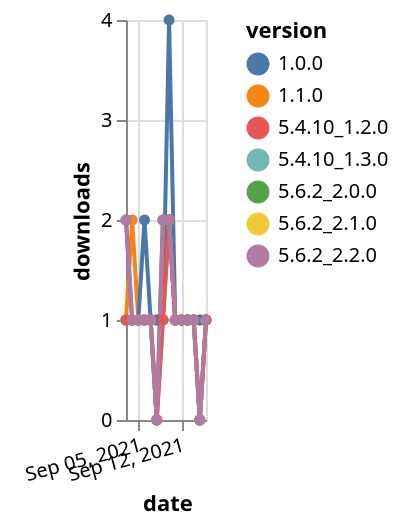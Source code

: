 {"$schema": "https://vega.github.io/schema/vega-lite/v5.json", "description": "A simple bar chart with embedded data.", "data": {"values": [{"date": "2021-09-03", "total": 166, "delta": 1, "version": "1.1.0"}, {"date": "2021-09-04", "total": 168, "delta": 2, "version": "1.1.0"}, {"date": "2021-09-05", "total": 169, "delta": 1, "version": "1.1.0"}, {"date": "2021-09-06", "total": 170, "delta": 1, "version": "1.1.0"}, {"date": "2021-09-07", "total": 171, "delta": 1, "version": "1.1.0"}, {"date": "2021-09-08", "total": 172, "delta": 1, "version": "1.1.0"}, {"date": "2021-09-09", "total": 173, "delta": 1, "version": "1.1.0"}, {"date": "2021-09-10", "total": 175, "delta": 2, "version": "1.1.0"}, {"date": "2021-09-11", "total": 176, "delta": 1, "version": "1.1.0"}, {"date": "2021-09-12", "total": 177, "delta": 1, "version": "1.1.0"}, {"date": "2021-09-13", "total": 178, "delta": 1, "version": "1.1.0"}, {"date": "2021-09-14", "total": 179, "delta": 1, "version": "1.1.0"}, {"date": "2021-09-15", "total": 180, "delta": 1, "version": "1.1.0"}, {"date": "2021-09-16", "total": 181, "delta": 1, "version": "1.1.0"}, {"date": "2021-09-03", "total": 160, "delta": 1, "version": "5.4.10_1.3.0"}, {"date": "2021-09-04", "total": 161, "delta": 1, "version": "5.4.10_1.3.0"}, {"date": "2021-09-05", "total": 162, "delta": 1, "version": "5.4.10_1.3.0"}, {"date": "2021-09-06", "total": 163, "delta": 1, "version": "5.4.10_1.3.0"}, {"date": "2021-09-07", "total": 164, "delta": 1, "version": "5.4.10_1.3.0"}, {"date": "2021-09-08", "total": 164, "delta": 0, "version": "5.4.10_1.3.0"}, {"date": "2021-09-09", "total": 165, "delta": 1, "version": "5.4.10_1.3.0"}, {"date": "2021-09-10", "total": 167, "delta": 2, "version": "5.4.10_1.3.0"}, {"date": "2021-09-11", "total": 168, "delta": 1, "version": "5.4.10_1.3.0"}, {"date": "2021-09-12", "total": 169, "delta": 1, "version": "5.4.10_1.3.0"}, {"date": "2021-09-13", "total": 170, "delta": 1, "version": "5.4.10_1.3.0"}, {"date": "2021-09-14", "total": 171, "delta": 1, "version": "5.4.10_1.3.0"}, {"date": "2021-09-15", "total": 171, "delta": 0, "version": "5.4.10_1.3.0"}, {"date": "2021-09-16", "total": 172, "delta": 1, "version": "5.4.10_1.3.0"}, {"date": "2021-09-03", "total": 336, "delta": 2, "version": "1.0.0"}, {"date": "2021-09-04", "total": 337, "delta": 1, "version": "1.0.0"}, {"date": "2021-09-05", "total": 338, "delta": 1, "version": "1.0.0"}, {"date": "2021-09-06", "total": 340, "delta": 2, "version": "1.0.0"}, {"date": "2021-09-07", "total": 341, "delta": 1, "version": "1.0.0"}, {"date": "2021-09-08", "total": 342, "delta": 1, "version": "1.0.0"}, {"date": "2021-09-09", "total": 343, "delta": 1, "version": "1.0.0"}, {"date": "2021-09-10", "total": 347, "delta": 4, "version": "1.0.0"}, {"date": "2021-09-11", "total": 348, "delta": 1, "version": "1.0.0"}, {"date": "2021-09-12", "total": 349, "delta": 1, "version": "1.0.0"}, {"date": "2021-09-13", "total": 350, "delta": 1, "version": "1.0.0"}, {"date": "2021-09-14", "total": 351, "delta": 1, "version": "1.0.0"}, {"date": "2021-09-15", "total": 352, "delta": 1, "version": "1.0.0"}, {"date": "2021-09-16", "total": 353, "delta": 1, "version": "1.0.0"}, {"date": "2021-09-03", "total": 136, "delta": 1, "version": "5.6.2_2.1.0"}, {"date": "2021-09-04", "total": 137, "delta": 1, "version": "5.6.2_2.1.0"}, {"date": "2021-09-05", "total": 138, "delta": 1, "version": "5.6.2_2.1.0"}, {"date": "2021-09-06", "total": 139, "delta": 1, "version": "5.6.2_2.1.0"}, {"date": "2021-09-07", "total": 140, "delta": 1, "version": "5.6.2_2.1.0"}, {"date": "2021-09-08", "total": 140, "delta": 0, "version": "5.6.2_2.1.0"}, {"date": "2021-09-09", "total": 142, "delta": 2, "version": "5.6.2_2.1.0"}, {"date": "2021-09-10", "total": 144, "delta": 2, "version": "5.6.2_2.1.0"}, {"date": "2021-09-11", "total": 145, "delta": 1, "version": "5.6.2_2.1.0"}, {"date": "2021-09-12", "total": 146, "delta": 1, "version": "5.6.2_2.1.0"}, {"date": "2021-09-13", "total": 147, "delta": 1, "version": "5.6.2_2.1.0"}, {"date": "2021-09-14", "total": 148, "delta": 1, "version": "5.6.2_2.1.0"}, {"date": "2021-09-15", "total": 148, "delta": 0, "version": "5.6.2_2.1.0"}, {"date": "2021-09-16", "total": 149, "delta": 1, "version": "5.6.2_2.1.0"}, {"date": "2021-09-03", "total": 145, "delta": 1, "version": "5.6.2_2.0.0"}, {"date": "2021-09-04", "total": 146, "delta": 1, "version": "5.6.2_2.0.0"}, {"date": "2021-09-05", "total": 147, "delta": 1, "version": "5.6.2_2.0.0"}, {"date": "2021-09-06", "total": 148, "delta": 1, "version": "5.6.2_2.0.0"}, {"date": "2021-09-07", "total": 149, "delta": 1, "version": "5.6.2_2.0.0"}, {"date": "2021-09-08", "total": 149, "delta": 0, "version": "5.6.2_2.0.0"}, {"date": "2021-09-09", "total": 151, "delta": 2, "version": "5.6.2_2.0.0"}, {"date": "2021-09-10", "total": 153, "delta": 2, "version": "5.6.2_2.0.0"}, {"date": "2021-09-11", "total": 154, "delta": 1, "version": "5.6.2_2.0.0"}, {"date": "2021-09-12", "total": 155, "delta": 1, "version": "5.6.2_2.0.0"}, {"date": "2021-09-13", "total": 156, "delta": 1, "version": "5.6.2_2.0.0"}, {"date": "2021-09-14", "total": 157, "delta": 1, "version": "5.6.2_2.0.0"}, {"date": "2021-09-15", "total": 157, "delta": 0, "version": "5.6.2_2.0.0"}, {"date": "2021-09-16", "total": 158, "delta": 1, "version": "5.6.2_2.0.0"}, {"date": "2021-09-03", "total": 151, "delta": 1, "version": "5.4.10_1.2.0"}, {"date": "2021-09-04", "total": 152, "delta": 1, "version": "5.4.10_1.2.0"}, {"date": "2021-09-05", "total": 153, "delta": 1, "version": "5.4.10_1.2.0"}, {"date": "2021-09-06", "total": 154, "delta": 1, "version": "5.4.10_1.2.0"}, {"date": "2021-09-07", "total": 155, "delta": 1, "version": "5.4.10_1.2.0"}, {"date": "2021-09-08", "total": 155, "delta": 0, "version": "5.4.10_1.2.0"}, {"date": "2021-09-09", "total": 156, "delta": 1, "version": "5.4.10_1.2.0"}, {"date": "2021-09-10", "total": 158, "delta": 2, "version": "5.4.10_1.2.0"}, {"date": "2021-09-11", "total": 159, "delta": 1, "version": "5.4.10_1.2.0"}, {"date": "2021-09-12", "total": 160, "delta": 1, "version": "5.4.10_1.2.0"}, {"date": "2021-09-13", "total": 161, "delta": 1, "version": "5.4.10_1.2.0"}, {"date": "2021-09-14", "total": 162, "delta": 1, "version": "5.4.10_1.2.0"}, {"date": "2021-09-15", "total": 162, "delta": 0, "version": "5.4.10_1.2.0"}, {"date": "2021-09-16", "total": 163, "delta": 1, "version": "5.4.10_1.2.0"}, {"date": "2021-09-03", "total": 137, "delta": 2, "version": "5.6.2_2.2.0"}, {"date": "2021-09-04", "total": 138, "delta": 1, "version": "5.6.2_2.2.0"}, {"date": "2021-09-05", "total": 139, "delta": 1, "version": "5.6.2_2.2.0"}, {"date": "2021-09-06", "total": 140, "delta": 1, "version": "5.6.2_2.2.0"}, {"date": "2021-09-07", "total": 141, "delta": 1, "version": "5.6.2_2.2.0"}, {"date": "2021-09-08", "total": 141, "delta": 0, "version": "5.6.2_2.2.0"}, {"date": "2021-09-09", "total": 143, "delta": 2, "version": "5.6.2_2.2.0"}, {"date": "2021-09-10", "total": 145, "delta": 2, "version": "5.6.2_2.2.0"}, {"date": "2021-09-11", "total": 146, "delta": 1, "version": "5.6.2_2.2.0"}, {"date": "2021-09-12", "total": 147, "delta": 1, "version": "5.6.2_2.2.0"}, {"date": "2021-09-13", "total": 148, "delta": 1, "version": "5.6.2_2.2.0"}, {"date": "2021-09-14", "total": 149, "delta": 1, "version": "5.6.2_2.2.0"}, {"date": "2021-09-15", "total": 149, "delta": 0, "version": "5.6.2_2.2.0"}, {"date": "2021-09-16", "total": 150, "delta": 1, "version": "5.6.2_2.2.0"}]}, "width": "container", "mark": {"type": "line", "point": {"filled": true}}, "encoding": {"x": {"field": "date", "type": "temporal", "timeUnit": "yearmonthdate", "title": "date", "axis": {"labelAngle": -15}}, "y": {"field": "delta", "type": "quantitative", "title": "downloads"}, "color": {"field": "version", "type": "nominal"}, "tooltip": {"field": "delta"}}}